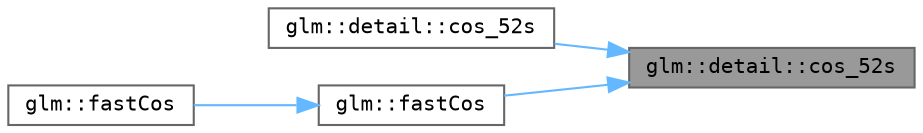 digraph "glm::detail::cos_52s"
{
 // LATEX_PDF_SIZE
  bgcolor="transparent";
  edge [fontname=Terminal,fontsize=10,labelfontname=Helvetica,labelfontsize=10];
  node [fontname=Terminal,fontsize=10,shape=box,height=0.2,width=0.4];
  rankdir="RL";
  Node1 [label="glm::detail::cos_52s",height=0.2,width=0.4,color="gray40", fillcolor="grey60", style="filled", fontcolor="black",tooltip=" "];
  Node1 -> Node2 [dir="back",color="steelblue1",style="solid"];
  Node2 [label="glm::detail::cos_52s",height=0.2,width=0.4,color="grey40", fillcolor="white", style="filled",URL="$namespaceglm_1_1detail.html#adcc182b6fc8fcd078ddb4a9a83a22765",tooltip=" "];
  Node1 -> Node3 [dir="back",color="steelblue1",style="solid"];
  Node3 [label="glm::fastCos",height=0.2,width=0.4,color="grey40", fillcolor="white", style="filled",URL="$group__gtx__fast__trigonometry.html#gab34c8b45c23c0165a64dcecfcc3b302a",tooltip=" "];
  Node3 -> Node4 [dir="back",color="steelblue1",style="solid"];
  Node4 [label="glm::fastCos",height=0.2,width=0.4,color="grey40", fillcolor="white", style="filled",URL="$namespaceglm.html#a11f66442406c39d876d39db3e1b19224",tooltip=" "];
}
